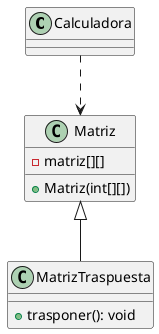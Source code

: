 @startuml

class Calculadora {
}

class Matriz {
    -matriz[][]
    +Matriz(int[][])
}

class MatrizTraspuesta {
    +trasponer(): void
}

Calculadora ..> Matriz
Matriz <|-- MatrizTraspuesta

@enduml
